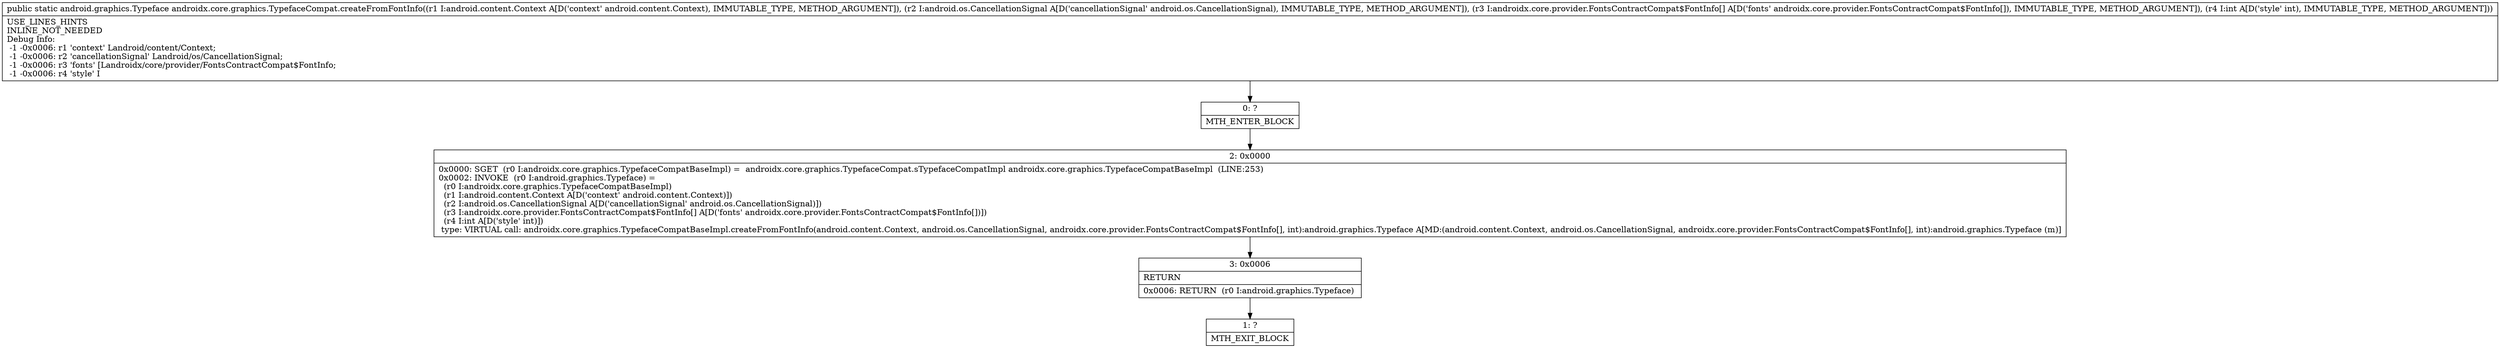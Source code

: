 digraph "CFG forandroidx.core.graphics.TypefaceCompat.createFromFontInfo(Landroid\/content\/Context;Landroid\/os\/CancellationSignal;[Landroidx\/core\/provider\/FontsContractCompat$FontInfo;I)Landroid\/graphics\/Typeface;" {
Node_0 [shape=record,label="{0\:\ ?|MTH_ENTER_BLOCK\l}"];
Node_2 [shape=record,label="{2\:\ 0x0000|0x0000: SGET  (r0 I:androidx.core.graphics.TypefaceCompatBaseImpl) =  androidx.core.graphics.TypefaceCompat.sTypefaceCompatImpl androidx.core.graphics.TypefaceCompatBaseImpl  (LINE:253)\l0x0002: INVOKE  (r0 I:android.graphics.Typeface) = \l  (r0 I:androidx.core.graphics.TypefaceCompatBaseImpl)\l  (r1 I:android.content.Context A[D('context' android.content.Context)])\l  (r2 I:android.os.CancellationSignal A[D('cancellationSignal' android.os.CancellationSignal)])\l  (r3 I:androidx.core.provider.FontsContractCompat$FontInfo[] A[D('fonts' androidx.core.provider.FontsContractCompat$FontInfo[])])\l  (r4 I:int A[D('style' int)])\l type: VIRTUAL call: androidx.core.graphics.TypefaceCompatBaseImpl.createFromFontInfo(android.content.Context, android.os.CancellationSignal, androidx.core.provider.FontsContractCompat$FontInfo[], int):android.graphics.Typeface A[MD:(android.content.Context, android.os.CancellationSignal, androidx.core.provider.FontsContractCompat$FontInfo[], int):android.graphics.Typeface (m)]\l}"];
Node_3 [shape=record,label="{3\:\ 0x0006|RETURN\l|0x0006: RETURN  (r0 I:android.graphics.Typeface) \l}"];
Node_1 [shape=record,label="{1\:\ ?|MTH_EXIT_BLOCK\l}"];
MethodNode[shape=record,label="{public static android.graphics.Typeface androidx.core.graphics.TypefaceCompat.createFromFontInfo((r1 I:android.content.Context A[D('context' android.content.Context), IMMUTABLE_TYPE, METHOD_ARGUMENT]), (r2 I:android.os.CancellationSignal A[D('cancellationSignal' android.os.CancellationSignal), IMMUTABLE_TYPE, METHOD_ARGUMENT]), (r3 I:androidx.core.provider.FontsContractCompat$FontInfo[] A[D('fonts' androidx.core.provider.FontsContractCompat$FontInfo[]), IMMUTABLE_TYPE, METHOD_ARGUMENT]), (r4 I:int A[D('style' int), IMMUTABLE_TYPE, METHOD_ARGUMENT]))  | USE_LINES_HINTS\lINLINE_NOT_NEEDED\lDebug Info:\l  \-1 \-0x0006: r1 'context' Landroid\/content\/Context;\l  \-1 \-0x0006: r2 'cancellationSignal' Landroid\/os\/CancellationSignal;\l  \-1 \-0x0006: r3 'fonts' [Landroidx\/core\/provider\/FontsContractCompat$FontInfo;\l  \-1 \-0x0006: r4 'style' I\l}"];
MethodNode -> Node_0;Node_0 -> Node_2;
Node_2 -> Node_3;
Node_3 -> Node_1;
}

